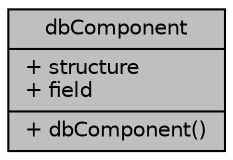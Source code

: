 digraph "dbComponent"
{
 // INTERACTIVE_SVG=YES
 // LATEX_PDF_SIZE
  edge [fontname="Helvetica",fontsize="10",labelfontname="Helvetica",labelfontsize="10"];
  node [fontname="Helvetica",fontsize="10",shape=record];
  Node1 [label="{dbComponent\n|+ structure\l+ field\l|+ dbComponent()\l}",height=0.2,width=0.4,color="black", fillcolor="grey75", style="filled", fontcolor="black",tooltip=" "];
}
